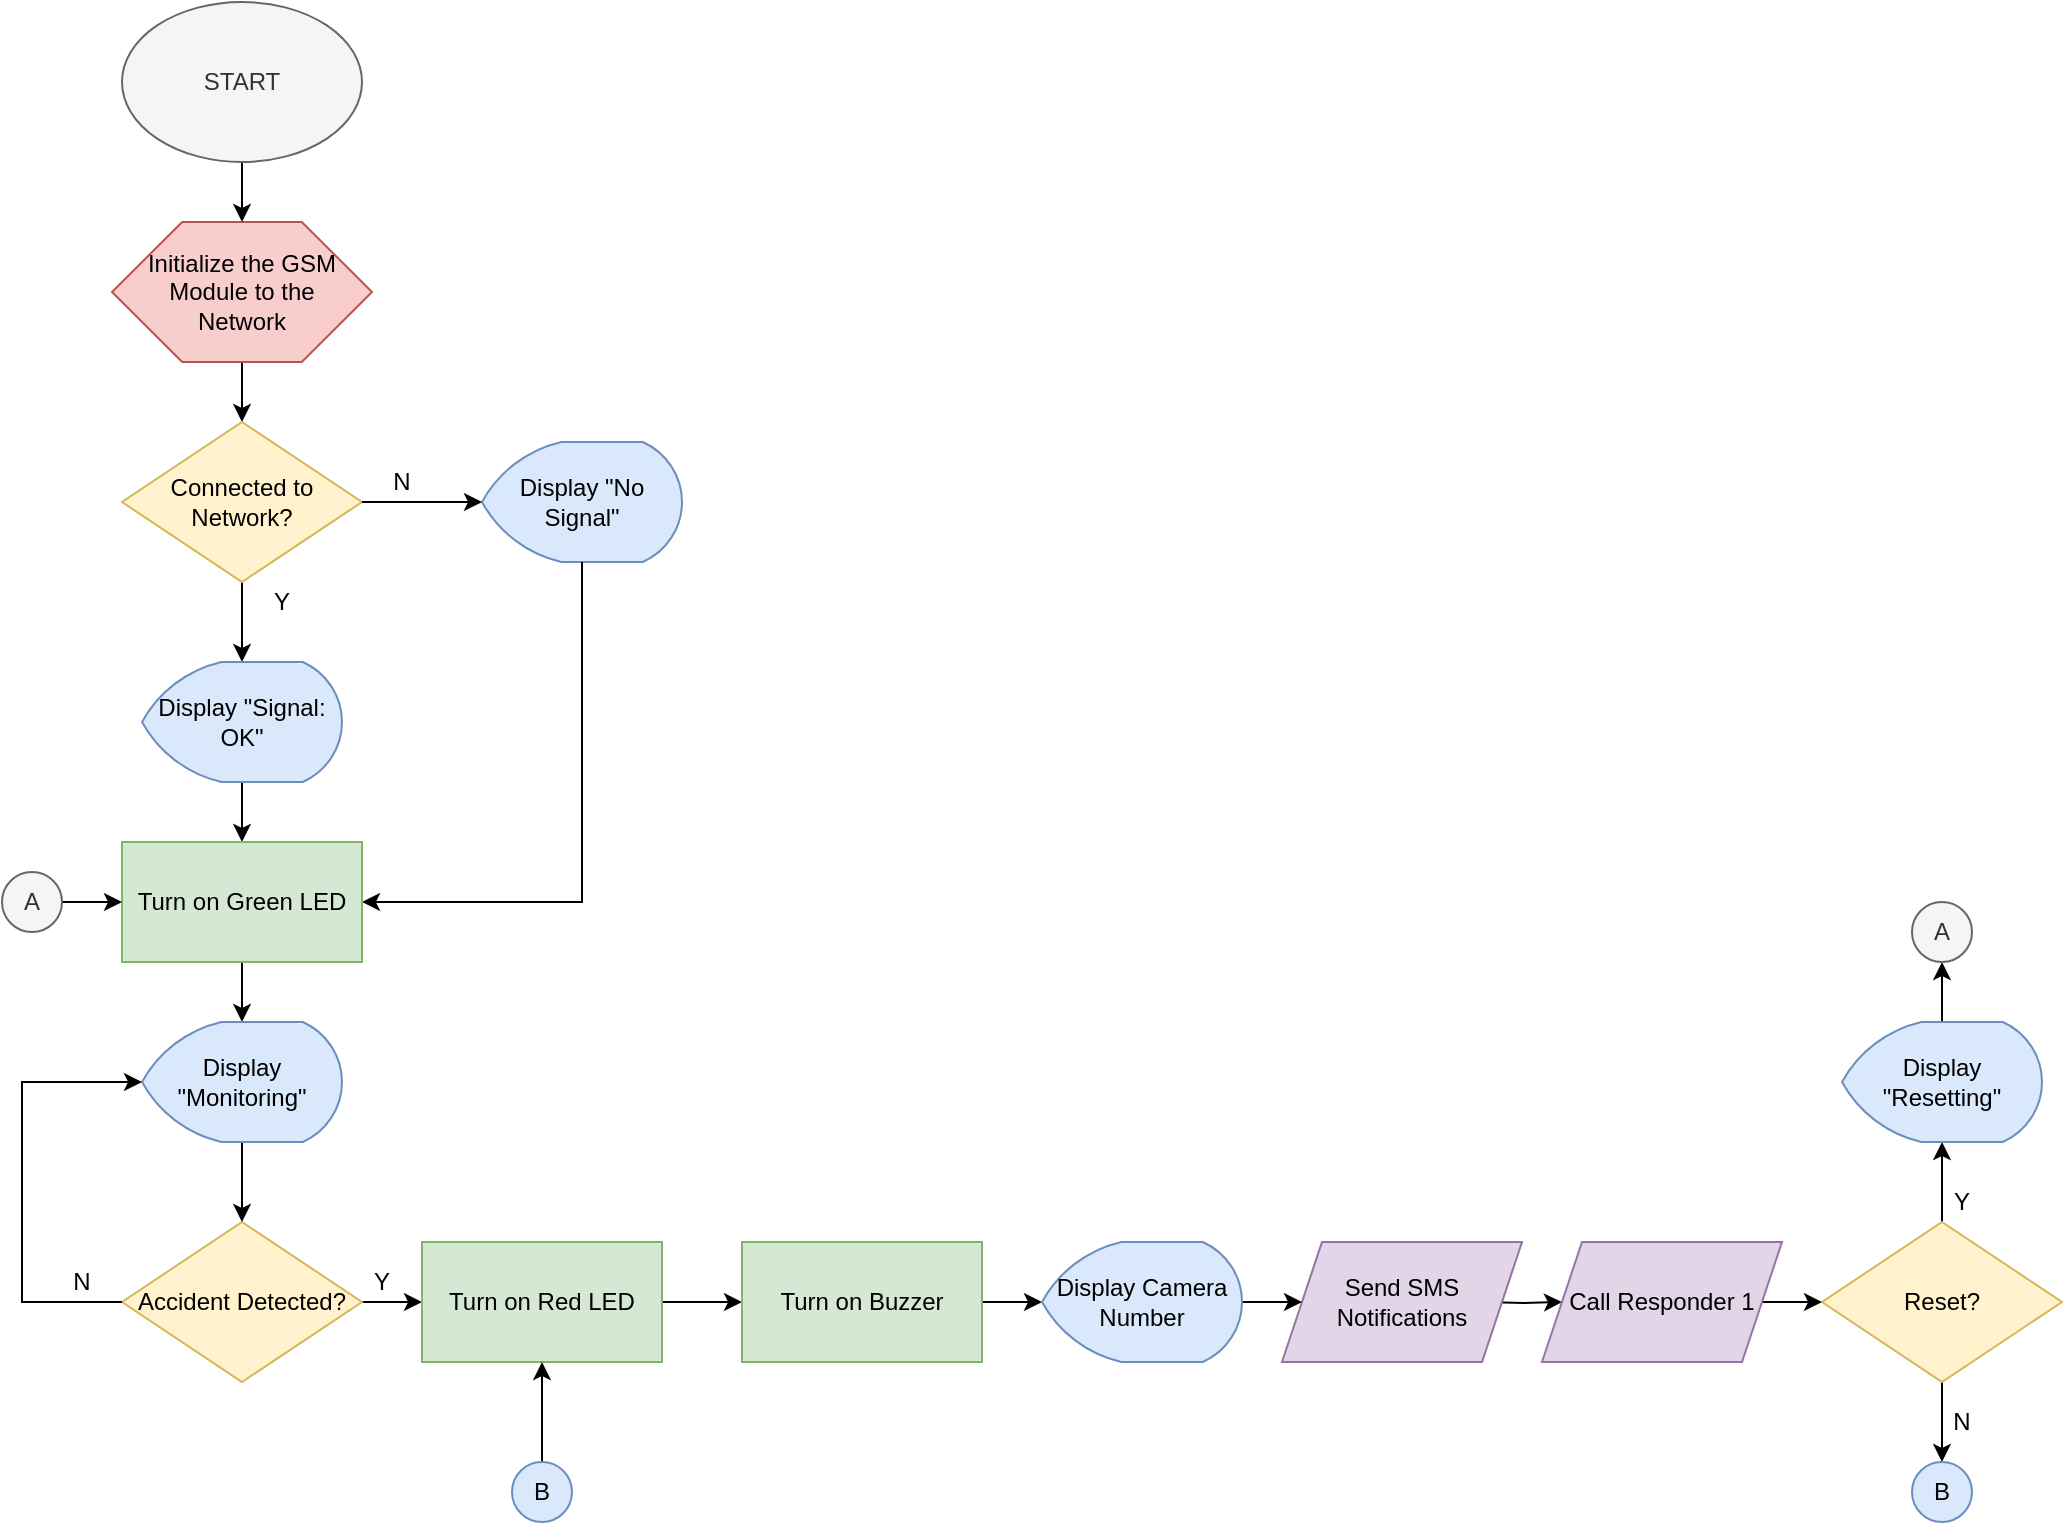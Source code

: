 <mxfile version="13.7.9" type="device"><diagram id="DoAcvvt4hXJtIPKlbpED" name="Page-1"><mxGraphModel dx="1422" dy="814" grid="1" gridSize="10" guides="1" tooltips="1" connect="1" arrows="1" fold="1" page="1" pageScale="1" pageWidth="1700" pageHeight="1100" math="0" shadow="0"><root><mxCell id="0"/><mxCell id="1" parent="0"/><mxCell id="nWtWLu7DmBUYAaAUTVEN-34" value="" style="edgeStyle=orthogonalEdgeStyle;rounded=0;orthogonalLoop=1;jettySize=auto;html=1;" edge="1" parent="1" source="nWtWLu7DmBUYAaAUTVEN-30"><mxGeometry relative="1" as="geometry"><mxPoint x="560" y="440" as="targetPoint"/></mxGeometry></mxCell><mxCell id="nWtWLu7DmBUYAaAUTVEN-30" value="" style="verticalLabelPosition=bottom;verticalAlign=top;html=1;shape=hexagon;perimeter=hexagonPerimeter2;arcSize=6;size=0.27;strokeWidth=1;fillColor=#f8cecc;strokeColor=#b85450;" vertex="1" parent="1"><mxGeometry x="495" y="340" width="130" height="70" as="geometry"/></mxCell><mxCell id="nWtWLu7DmBUYAaAUTVEN-32" value="" style="edgeStyle=orthogonalEdgeStyle;rounded=0;orthogonalLoop=1;jettySize=auto;html=1;" edge="1" parent="1" source="nWtWLu7DmBUYAaAUTVEN-1" target="nWtWLu7DmBUYAaAUTVEN-30"><mxGeometry relative="1" as="geometry"/></mxCell><mxCell id="nWtWLu7DmBUYAaAUTVEN-1" value="START" style="ellipse;whiteSpace=wrap;html=1;fillColor=#f5f5f5;strokeColor=#666666;fontColor=#333333;" vertex="1" parent="1"><mxGeometry x="500" y="230" width="120" height="80" as="geometry"/></mxCell><mxCell id="nWtWLu7DmBUYAaAUTVEN-2" value="Initialize the GSM Module to the Network" style="rounded=0;whiteSpace=wrap;html=1;fillColor=none;strokeColor=none;" vertex="1" parent="1"><mxGeometry x="510" y="340" width="100" height="70" as="geometry"/></mxCell><mxCell id="nWtWLu7DmBUYAaAUTVEN-14" value="" style="edgeStyle=orthogonalEdgeStyle;rounded=0;orthogonalLoop=1;jettySize=auto;html=1;" edge="1" parent="1" source="nWtWLu7DmBUYAaAUTVEN-7"><mxGeometry relative="1" as="geometry"><mxPoint x="560" y="560" as="targetPoint"/></mxGeometry></mxCell><mxCell id="nWtWLu7DmBUYAaAUTVEN-7" value="Connected to Network?" style="rhombus;whiteSpace=wrap;html=1;fillColor=#fff2cc;strokeColor=#d6b656;" vertex="1" parent="1"><mxGeometry x="500" y="440" width="120" height="80" as="geometry"/></mxCell><mxCell id="nWtWLu7DmBUYAaAUTVEN-10" value="Display &quot;No Signal&quot;" style="strokeWidth=1;html=1;shape=mxgraph.flowchart.display;whiteSpace=wrap;fillColor=#dae8fc;strokeColor=#6c8ebf;" vertex="1" parent="1"><mxGeometry x="680" y="450" width="100" height="60" as="geometry"/></mxCell><mxCell id="nWtWLu7DmBUYAaAUTVEN-11" value="" style="edgeStyle=orthogonalEdgeStyle;rounded=0;orthogonalLoop=1;jettySize=auto;html=1;" edge="1" parent="1" source="nWtWLu7DmBUYAaAUTVEN-7" target="nWtWLu7DmBUYAaAUTVEN-10"><mxGeometry relative="1" as="geometry"><mxPoint x="620" y="480" as="sourcePoint"/><mxPoint x="700" y="480" as="targetPoint"/></mxGeometry></mxCell><mxCell id="nWtWLu7DmBUYAaAUTVEN-19" value="" style="edgeStyle=orthogonalEdgeStyle;rounded=0;orthogonalLoop=1;jettySize=auto;html=1;" edge="1" parent="1" source="nWtWLu7DmBUYAaAUTVEN-15"><mxGeometry relative="1" as="geometry"><mxPoint x="560" y="650" as="targetPoint"/></mxGeometry></mxCell><mxCell id="nWtWLu7DmBUYAaAUTVEN-15" value="Display &quot;Signal: OK&quot;" style="strokeWidth=1;html=1;shape=mxgraph.flowchart.display;whiteSpace=wrap;fillColor=#dae8fc;strokeColor=#6c8ebf;" vertex="1" parent="1"><mxGeometry x="510" y="560" width="100" height="60" as="geometry"/></mxCell><mxCell id="nWtWLu7DmBUYAaAUTVEN-16" value="N" style="text;html=1;strokeColor=none;fillColor=none;align=center;verticalAlign=middle;whiteSpace=wrap;rounded=0;" vertex="1" parent="1"><mxGeometry x="620" y="460" width="40" height="20" as="geometry"/></mxCell><mxCell id="nWtWLu7DmBUYAaAUTVEN-17" value="Y" style="text;html=1;strokeColor=none;fillColor=none;align=center;verticalAlign=middle;whiteSpace=wrap;rounded=0;" vertex="1" parent="1"><mxGeometry x="560" y="520" width="40" height="20" as="geometry"/></mxCell><mxCell id="nWtWLu7DmBUYAaAUTVEN-20" value="" style="endArrow=classic;html=1;exitX=0.5;exitY=1;exitDx=0;exitDy=0;exitPerimeter=0;rounded=0;entryX=1;entryY=0.5;entryDx=0;entryDy=0;" edge="1" parent="1" source="nWtWLu7DmBUYAaAUTVEN-10" target="nWtWLu7DmBUYAaAUTVEN-21"><mxGeometry width="50" height="50" relative="1" as="geometry"><mxPoint x="690" y="730" as="sourcePoint"/><mxPoint x="680" y="690" as="targetPoint"/><Array as="points"><mxPoint x="730" y="680"/></Array></mxGeometry></mxCell><mxCell id="nWtWLu7DmBUYAaAUTVEN-24" value="" style="edgeStyle=orthogonalEdgeStyle;rounded=0;orthogonalLoop=1;jettySize=auto;html=1;" edge="1" parent="1" source="nWtWLu7DmBUYAaAUTVEN-21" target="nWtWLu7DmBUYAaAUTVEN-23"><mxGeometry relative="1" as="geometry"/></mxCell><mxCell id="nWtWLu7DmBUYAaAUTVEN-21" value="Turn on Green LED" style="rounded=0;whiteSpace=wrap;html=1;strokeWidth=1;fillColor=#d5e8d4;strokeColor=#82b366;" vertex="1" parent="1"><mxGeometry x="500" y="650" width="120" height="60" as="geometry"/></mxCell><mxCell id="nWtWLu7DmBUYAaAUTVEN-38" value="" style="edgeStyle=orthogonalEdgeStyle;rounded=0;orthogonalLoop=1;jettySize=auto;html=1;" edge="1" parent="1" source="nWtWLu7DmBUYAaAUTVEN-22" target="nWtWLu7DmBUYAaAUTVEN-28"><mxGeometry relative="1" as="geometry"/></mxCell><mxCell id="nWtWLu7DmBUYAaAUTVEN-22" value="Accident Detected?" style="rhombus;whiteSpace=wrap;html=1;fillColor=#fff2cc;strokeColor=#d6b656;" vertex="1" parent="1"><mxGeometry x="500" y="840" width="120" height="80" as="geometry"/></mxCell><mxCell id="nWtWLu7DmBUYAaAUTVEN-25" value="" style="edgeStyle=orthogonalEdgeStyle;rounded=0;orthogonalLoop=1;jettySize=auto;html=1;" edge="1" parent="1" source="nWtWLu7DmBUYAaAUTVEN-23" target="nWtWLu7DmBUYAaAUTVEN-22"><mxGeometry relative="1" as="geometry"/></mxCell><mxCell id="nWtWLu7DmBUYAaAUTVEN-23" value="Display &quot;Monitoring&quot;" style="strokeWidth=1;html=1;shape=mxgraph.flowchart.display;whiteSpace=wrap;fillColor=#dae8fc;strokeColor=#6c8ebf;" vertex="1" parent="1"><mxGeometry x="510" y="740" width="100" height="60" as="geometry"/></mxCell><mxCell id="nWtWLu7DmBUYAaAUTVEN-26" value="" style="endArrow=classic;html=1;entryX=0;entryY=0.5;entryDx=0;entryDy=0;entryPerimeter=0;exitX=0;exitY=0.5;exitDx=0;exitDy=0;rounded=0;" edge="1" parent="1" source="nWtWLu7DmBUYAaAUTVEN-22" target="nWtWLu7DmBUYAaAUTVEN-23"><mxGeometry width="50" height="50" relative="1" as="geometry"><mxPoint x="400" y="860" as="sourcePoint"/><mxPoint x="450" y="810" as="targetPoint"/><Array as="points"><mxPoint x="450" y="880"/><mxPoint x="450" y="770"/></Array></mxGeometry></mxCell><mxCell id="nWtWLu7DmBUYAaAUTVEN-27" value="N" style="text;html=1;strokeColor=none;fillColor=none;align=center;verticalAlign=middle;whiteSpace=wrap;rounded=0;" vertex="1" parent="1"><mxGeometry x="460" y="860" width="40" height="20" as="geometry"/></mxCell><mxCell id="nWtWLu7DmBUYAaAUTVEN-39" value="" style="edgeStyle=orthogonalEdgeStyle;rounded=0;orthogonalLoop=1;jettySize=auto;html=1;" edge="1" parent="1" source="nWtWLu7DmBUYAaAUTVEN-28" target="nWtWLu7DmBUYAaAUTVEN-29"><mxGeometry relative="1" as="geometry"/></mxCell><mxCell id="nWtWLu7DmBUYAaAUTVEN-28" value="Turn on Red LED" style="rounded=0;whiteSpace=wrap;html=1;strokeWidth=1;fillColor=#d5e8d4;strokeColor=#82b366;" vertex="1" parent="1"><mxGeometry x="650" y="850" width="120" height="60" as="geometry"/></mxCell><mxCell id="nWtWLu7DmBUYAaAUTVEN-58" value="" style="edgeStyle=orthogonalEdgeStyle;rounded=0;orthogonalLoop=1;jettySize=auto;html=1;" edge="1" parent="1" source="nWtWLu7DmBUYAaAUTVEN-29" target="nWtWLu7DmBUYAaAUTVEN-57"><mxGeometry relative="1" as="geometry"/></mxCell><mxCell id="nWtWLu7DmBUYAaAUTVEN-29" value="Turn on Buzzer" style="rounded=0;whiteSpace=wrap;html=1;strokeWidth=1;fillColor=#d5e8d4;strokeColor=#82b366;" vertex="1" parent="1"><mxGeometry x="810" y="850" width="120" height="60" as="geometry"/></mxCell><mxCell id="nWtWLu7DmBUYAaAUTVEN-41" value="" style="edgeStyle=orthogonalEdgeStyle;rounded=0;orthogonalLoop=1;jettySize=auto;html=1;" edge="1" parent="1" target="nWtWLu7DmBUYAaAUTVEN-36"><mxGeometry relative="1" as="geometry"><mxPoint x="1180" y="880" as="sourcePoint"/></mxGeometry></mxCell><mxCell id="nWtWLu7DmBUYAaAUTVEN-35" value="Send SMS Notifications" style="shape=parallelogram;perimeter=parallelogramPerimeter;whiteSpace=wrap;html=1;fixedSize=1;strokeWidth=1;fillColor=#e1d5e7;strokeColor=#9673a6;" vertex="1" parent="1"><mxGeometry x="1080" y="850" width="120" height="60" as="geometry"/></mxCell><mxCell id="nWtWLu7DmBUYAaAUTVEN-42" value="" style="edgeStyle=orthogonalEdgeStyle;rounded=0;orthogonalLoop=1;jettySize=auto;html=1;" edge="1" parent="1" source="nWtWLu7DmBUYAaAUTVEN-36" target="nWtWLu7DmBUYAaAUTVEN-37"><mxGeometry relative="1" as="geometry"/></mxCell><mxCell id="nWtWLu7DmBUYAaAUTVEN-36" value="Call Responder 1" style="shape=parallelogram;perimeter=parallelogramPerimeter;whiteSpace=wrap;html=1;fixedSize=1;strokeWidth=1;fillColor=#e1d5e7;strokeColor=#9673a6;" vertex="1" parent="1"><mxGeometry x="1210" y="850" width="120" height="60" as="geometry"/></mxCell><mxCell id="nWtWLu7DmBUYAaAUTVEN-45" value="" style="edgeStyle=orthogonalEdgeStyle;rounded=0;orthogonalLoop=1;jettySize=auto;html=1;" edge="1" parent="1" source="nWtWLu7DmBUYAaAUTVEN-37"><mxGeometry relative="1" as="geometry"><mxPoint x="1410" y="800" as="targetPoint"/></mxGeometry></mxCell><mxCell id="nWtWLu7DmBUYAaAUTVEN-46" value="" style="edgeStyle=orthogonalEdgeStyle;rounded=0;orthogonalLoop=1;jettySize=auto;html=1;" edge="1" parent="1" source="nWtWLu7DmBUYAaAUTVEN-37" target="nWtWLu7DmBUYAaAUTVEN-44"><mxGeometry relative="1" as="geometry"/></mxCell><mxCell id="nWtWLu7DmBUYAaAUTVEN-37" value="Reset?" style="rhombus;whiteSpace=wrap;html=1;fillColor=#fff2cc;strokeColor=#d6b656;" vertex="1" parent="1"><mxGeometry x="1350" y="840" width="120" height="80" as="geometry"/></mxCell><mxCell id="nWtWLu7DmBUYAaAUTVEN-44" value="B" style="ellipse;whiteSpace=wrap;html=1;aspect=fixed;strokeWidth=1;fillColor=#dae8fc;strokeColor=#6c8ebf;" vertex="1" parent="1"><mxGeometry x="1395" y="960" width="30" height="30" as="geometry"/></mxCell><mxCell id="nWtWLu7DmBUYAaAUTVEN-47" value="Y" style="text;html=1;strokeColor=none;fillColor=none;align=center;verticalAlign=middle;whiteSpace=wrap;rounded=0;" vertex="1" parent="1"><mxGeometry x="610" y="860" width="40" height="20" as="geometry"/></mxCell><mxCell id="nWtWLu7DmBUYAaAUTVEN-48" value="Y" style="text;html=1;strokeColor=none;fillColor=none;align=center;verticalAlign=middle;whiteSpace=wrap;rounded=0;" vertex="1" parent="1"><mxGeometry x="1400" y="820" width="40" height="20" as="geometry"/></mxCell><mxCell id="nWtWLu7DmBUYAaAUTVEN-49" value="N" style="text;html=1;strokeColor=none;fillColor=none;align=center;verticalAlign=middle;whiteSpace=wrap;rounded=0;" vertex="1" parent="1"><mxGeometry x="1400" y="930" width="40" height="20" as="geometry"/></mxCell><mxCell id="nWtWLu7DmBUYAaAUTVEN-54" value="" style="edgeStyle=orthogonalEdgeStyle;rounded=0;orthogonalLoop=1;jettySize=auto;html=1;" edge="1" parent="1" source="nWtWLu7DmBUYAaAUTVEN-50" target="nWtWLu7DmBUYAaAUTVEN-21"><mxGeometry relative="1" as="geometry"/></mxCell><mxCell id="nWtWLu7DmBUYAaAUTVEN-50" value="A" style="ellipse;whiteSpace=wrap;html=1;aspect=fixed;strokeWidth=1;fillColor=#f5f5f5;strokeColor=#666666;fontColor=#333333;" vertex="1" parent="1"><mxGeometry x="440" y="665" width="30" height="30" as="geometry"/></mxCell><mxCell id="nWtWLu7DmBUYAaAUTVEN-53" value="" style="edgeStyle=orthogonalEdgeStyle;rounded=0;orthogonalLoop=1;jettySize=auto;html=1;" edge="1" parent="1" source="nWtWLu7DmBUYAaAUTVEN-51" target="nWtWLu7DmBUYAaAUTVEN-52"><mxGeometry relative="1" as="geometry"/></mxCell><mxCell id="nWtWLu7DmBUYAaAUTVEN-51" value="Display &quot;Resetting&quot;" style="strokeWidth=1;html=1;shape=mxgraph.flowchart.display;whiteSpace=wrap;fillColor=#dae8fc;strokeColor=#6c8ebf;" vertex="1" parent="1"><mxGeometry x="1360" y="740" width="100" height="60" as="geometry"/></mxCell><mxCell id="nWtWLu7DmBUYAaAUTVEN-52" value="A" style="ellipse;whiteSpace=wrap;html=1;aspect=fixed;strokeWidth=1;fillColor=#f5f5f5;strokeColor=#666666;fontColor=#333333;" vertex="1" parent="1"><mxGeometry x="1395" y="680" width="30" height="30" as="geometry"/></mxCell><mxCell id="nWtWLu7DmBUYAaAUTVEN-56" value="" style="edgeStyle=orthogonalEdgeStyle;rounded=0;orthogonalLoop=1;jettySize=auto;html=1;" edge="1" parent="1" source="nWtWLu7DmBUYAaAUTVEN-55" target="nWtWLu7DmBUYAaAUTVEN-28"><mxGeometry relative="1" as="geometry"/></mxCell><mxCell id="nWtWLu7DmBUYAaAUTVEN-55" value="B" style="ellipse;whiteSpace=wrap;html=1;aspect=fixed;strokeWidth=1;fillColor=#dae8fc;strokeColor=#6c8ebf;" vertex="1" parent="1"><mxGeometry x="695" y="960" width="30" height="30" as="geometry"/></mxCell><mxCell id="nWtWLu7DmBUYAaAUTVEN-59" value="" style="edgeStyle=orthogonalEdgeStyle;rounded=0;orthogonalLoop=1;jettySize=auto;html=1;" edge="1" parent="1" source="nWtWLu7DmBUYAaAUTVEN-57" target="nWtWLu7DmBUYAaAUTVEN-35"><mxGeometry relative="1" as="geometry"/></mxCell><mxCell id="nWtWLu7DmBUYAaAUTVEN-57" value="Display Camera Number" style="strokeWidth=1;html=1;shape=mxgraph.flowchart.display;whiteSpace=wrap;fillColor=#dae8fc;strokeColor=#6c8ebf;" vertex="1" parent="1"><mxGeometry x="960" y="850" width="100" height="60" as="geometry"/></mxCell></root></mxGraphModel></diagram></mxfile>